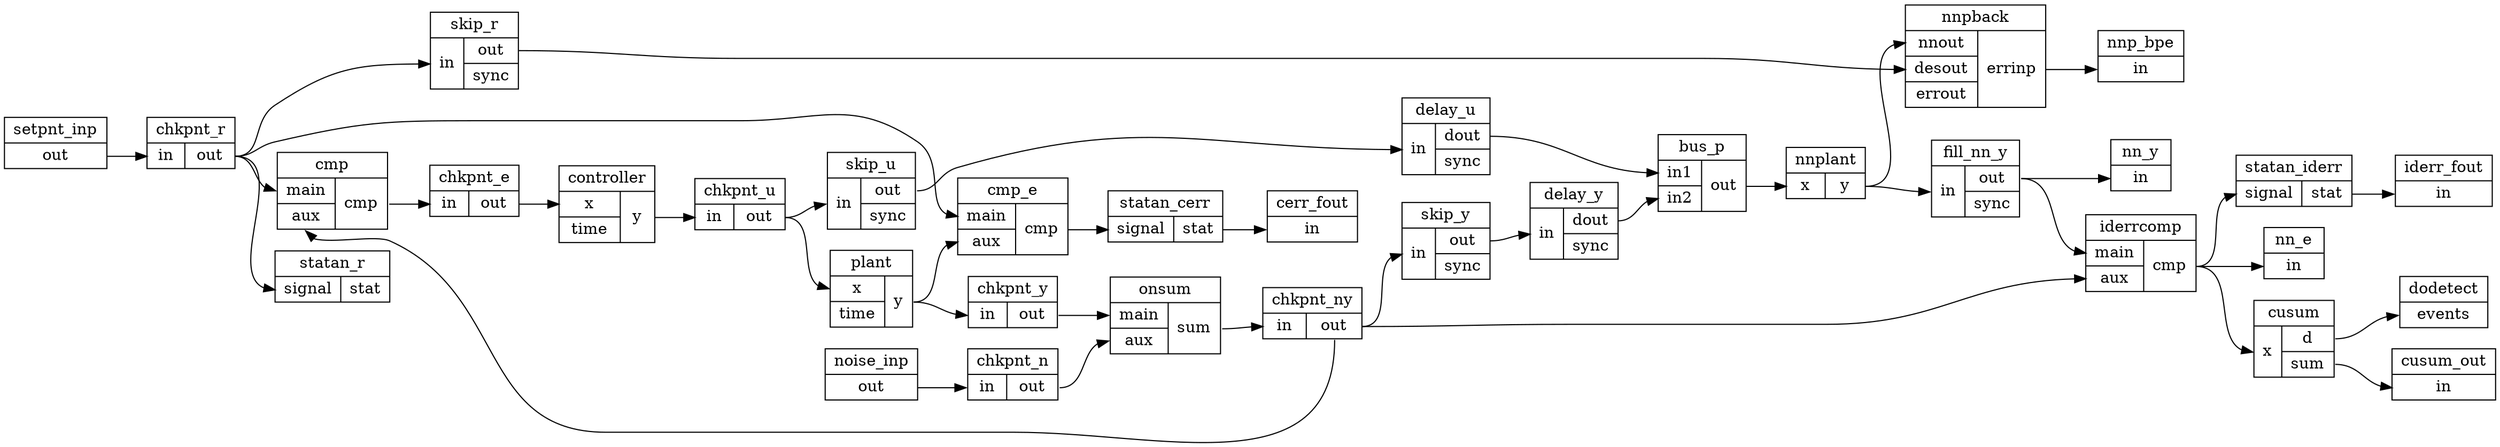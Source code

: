 digraph nncp0pn {
  graph [ rankdir = LR ] ;
  node [ shape = record ] ;

  setpnt_inp:out -> chkpnt_r:in ;
  setpnt_inp [
    label="setpnt_inp|{{<out>out}}"
  ] ;
  chkpnt_r [
    label="chkpnt_r|{{<in>in}|{<out>out}}"
  ] ;
  chkpnt_r:out -> cmp:main ;
  cmp [
    label="cmp|{{<main>main|<aux>aux}|{<cmp>cmp}}"
  ] ;
  cmp:cmp -> chkpnt_e:in ;
  chkpnt_e [
    label="chkpnt_e|{{<in>in}|{<out>out}}"
  ] ;
  chkpnt_e:out -> controller:x ;
  controller [
    label="controller|{{<x>x|<time>time}|{<y>y}}"
  ] ;
  controller:y -> chkpnt_u:in ;
  chkpnt_u [
    label="chkpnt_u|{{<in>in}|{<out>out}}"
  ] ;
  chkpnt_u:out -> plant:x ;
  plant [
    label="plant|{{<x>x|<time>time}|{<y>y}}"
  ] ;
  plant:y -> chkpnt_y:in ;
  chkpnt_y [
    label="chkpnt_y|{{<in>in}|{<out>out}}"
  ] ;
  chkpnt_y:out -> onsum:main ;
  onsum [
    label="onsum|{{<main>main|<aux>aux}|{<sum>sum}}"
  ] ;
  onsum:sum -> chkpnt_ny:in ;
  chkpnt_ny [
    label="chkpnt_ny|{{<in>in}|{<out>out}}"
  ] ;
  noise_inp:out -> chkpnt_n:in ;
  noise_inp [
    label="noise_inp|{{<out>out}}"
  ] ;
  chkpnt_n [
    label="chkpnt_n|{{<in>in}|{<out>out}}"
  ] ;
  chkpnt_ny:out -> cmp:aux ;
  chkpnt_ny:out -> skip_y:in ;
  skip_y [
    label="skip_y|{{<in>in}|{<out>out|<sync>sync}}"
  ] ;
  chkpnt_u:out -> skip_u:in ;
  skip_u [
    label="skip_u|{{<in>in}|{<out>out|<sync>sync}}"
  ] ;
  skip_y:out -> delay_y:in ;
  delay_y [
    label="delay_y|{{<in>in}|{<dout>dout|<sync>sync}}"
  ] ;
  skip_u:out -> delay_u:in ;
  delay_u [
    label="delay_u|{{<in>in}|{<dout>dout|<sync>sync}}"
  ] ;
  delay_u:dout -> bus_p:in1 ;
  bus_p [
    label="bus_p|{{<in1>in1|<in2>in2}|{<out>out}}"
  ] ;
  delay_y:dout -> bus_p:in2 ;
  bus_p:out -> nnplant:x ;
  nnplant [
    label="nnplant|{{<x>x}|{<y>y}}"
  ] ;
  nnplant:y -> fill_nn_y:in ;
  fill_nn_y [
    label="fill_nn_y|{{<in>in}|{<out>out|<sync>sync}}"
  ] ;
  chkpnt_ny:out -> iderrcomp:aux ;
  iderrcomp [
    label="iderrcomp|{{<main>main|<aux>aux}|{<cmp>cmp}}"
  ] ;
  fill_nn_y:out -> iderrcomp:main ;
  iderrcomp:cmp -> statan_iderr:signal ;
  statan_iderr [
    label="statan_iderr|{{<signal>signal}|{<stat>stat}}"
  ] ;
  iderrcomp:cmp -> nn_e:in ;
  nn_e [
    label="nn_e|{{<in>in}}"
  ] ;
  statan_iderr:stat -> iderr_fout:in ;
  iderr_fout [
    label="iderr_fout|{{<in>in}}"
  ] ;
  fill_nn_y:out -> nn_y:in ;
  nn_y [
    label="nn_y|{{<in>in}}"
  ] ;
  iderrcomp:cmp -> cusum:x ;
  cusum [
    label="cusum|{{<x>x}|{<d>d|<sum>sum}}"
  ] ;
  cusum:sum -> cusum_out:in ;
  cusum_out [
    label="cusum_out|{{<in>in}}"
  ] ;
  cusum:d -> dodetect:events ;
  dodetect [
    label="dodetect|{{<events>events}}"
  ] ;
  chkpnt_n:out -> onsum:aux ;
  chkpnt_r:out -> cmp_e:main ;
  cmp_e [
    label="cmp_e|{{<main>main|<aux>aux}|{<cmp>cmp}}"
  ] ;
  plant:y -> cmp_e:aux ;
  cmp_e:cmp -> statan_cerr:signal ;
  statan_cerr [
    label="statan_cerr|{{<signal>signal}|{<stat>stat}}"
  ] ;
  statan_cerr:stat -> cerr_fout:in ;
  cerr_fout [
    label="cerr_fout|{{<in>in}}"
  ] ;
  chkpnt_r:out -> skip_r:in ;
  skip_r [
    label="skip_r|{{<in>in}|{<out>out|<sync>sync}}"
  ] ;
  nnplant:y -> nnpback:nnout ;
  nnpback [
    label="nnpback|{{<nnout>nnout|<desout>desout|<errout>errout}|{<errinp>errinp}}"
  ] ;
  skip_r:out -> nnpback:desout ;
  nnpback:errinp -> nnp_bpe:in ;
  nnp_bpe [
    label="nnp_bpe|{{<in>in}}"
  ] ;
  chkpnt_r:out -> statan_r:signal ;
  statan_r [
    label="statan_r|{{<signal>signal}|{<stat>stat}}"
  ] ;
}
